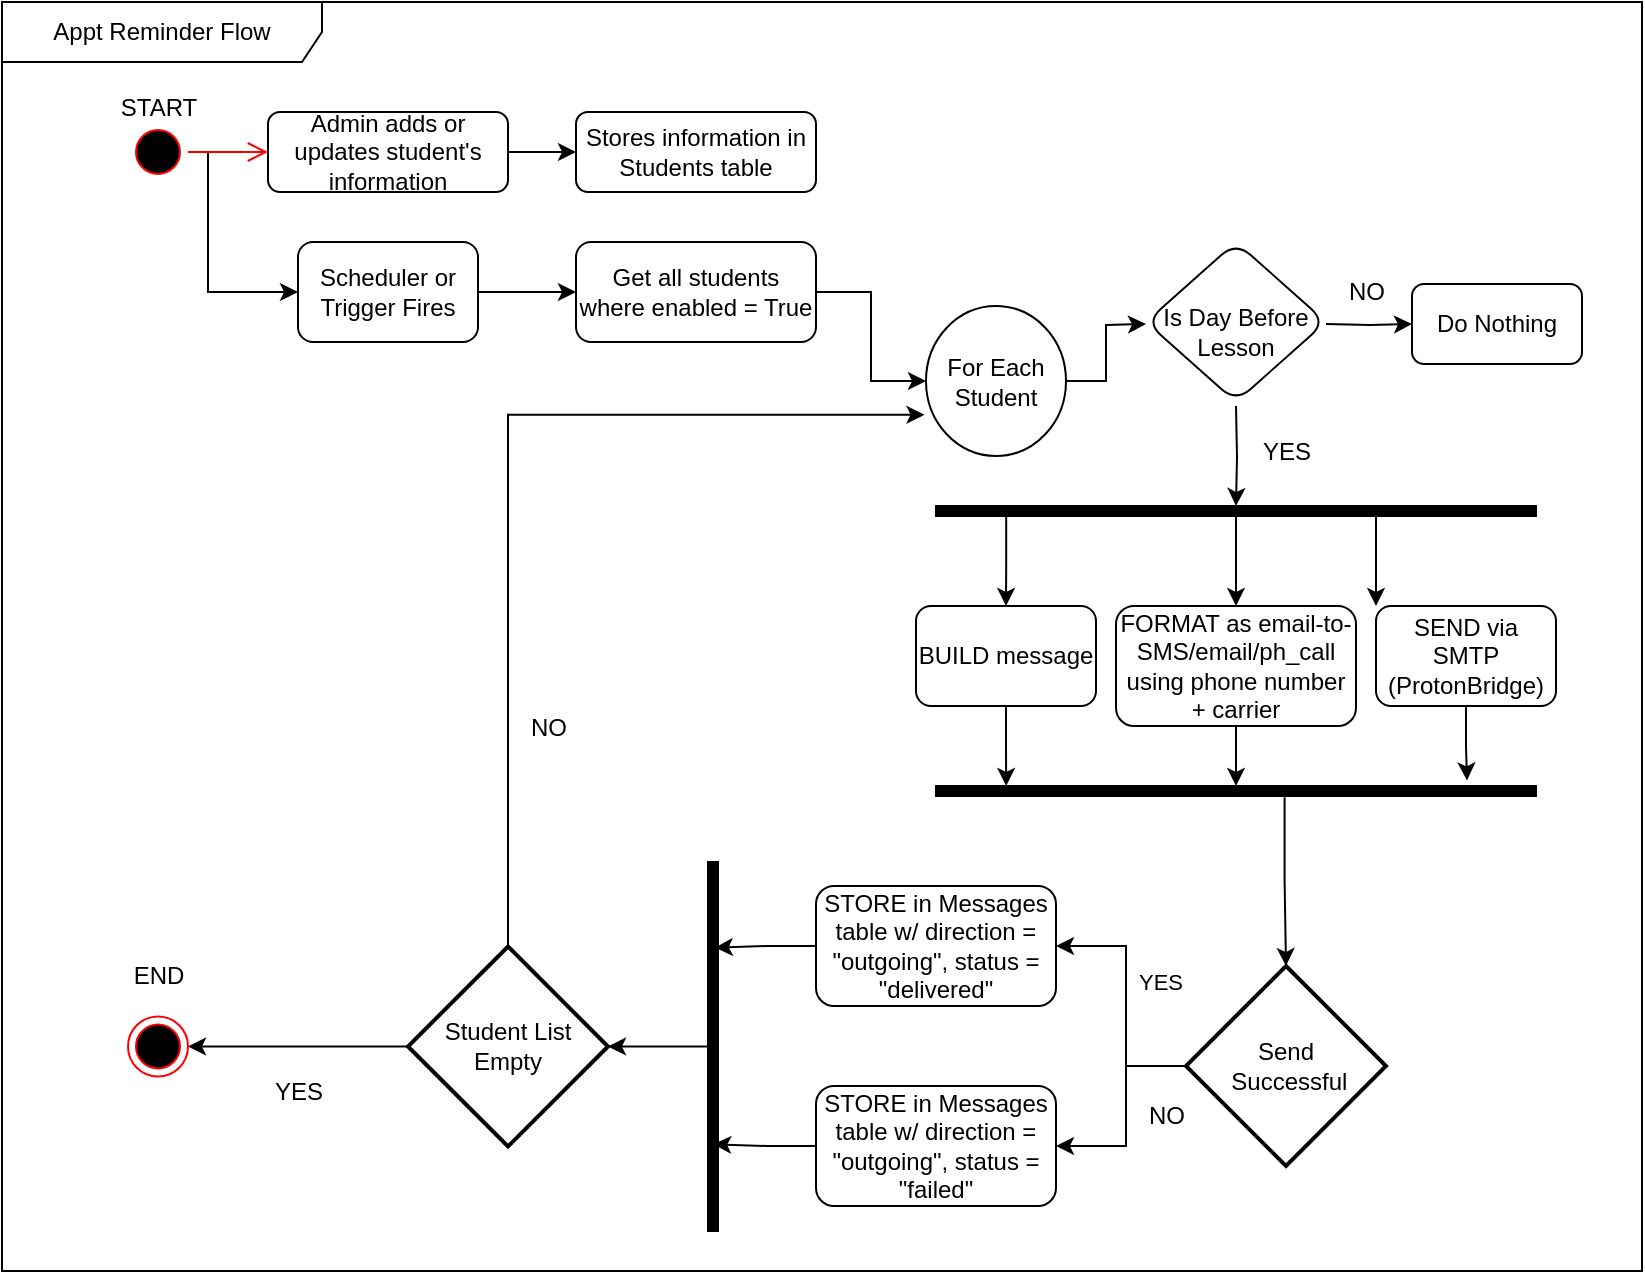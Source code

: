 <mxfile version="26.2.13">
  <diagram id="C5RBs43oDa-KdzZeNtuy" name="Page-1">
    <mxGraphModel dx="985" dy="578" grid="1" gridSize="10" guides="1" tooltips="1" connect="1" arrows="1" fold="1" page="1" pageScale="1" pageWidth="827" pageHeight="1169" math="0" shadow="0">
      <root>
        <mxCell id="WIyWlLk6GJQsqaUBKTNV-0" />
        <mxCell id="WIyWlLk6GJQsqaUBKTNV-1" parent="WIyWlLk6GJQsqaUBKTNV-0" />
        <mxCell id="V_N-slS19JyeYz-SIt-K-3" value="" style="edgeStyle=orthogonalEdgeStyle;rounded=0;orthogonalLoop=1;jettySize=auto;html=1;" edge="1" parent="WIyWlLk6GJQsqaUBKTNV-1" source="WIyWlLk6GJQsqaUBKTNV-3" target="V_N-slS19JyeYz-SIt-K-2">
          <mxGeometry relative="1" as="geometry" />
        </mxCell>
        <mxCell id="WIyWlLk6GJQsqaUBKTNV-3" value="Admin adds or updates student&#39;s information" style="rounded=1;whiteSpace=wrap;html=1;fontSize=12;glass=0;strokeWidth=1;shadow=0;" parent="WIyWlLk6GJQsqaUBKTNV-1" vertex="1">
          <mxGeometry x="140" y="75" width="120" height="40" as="geometry" />
        </mxCell>
        <mxCell id="V_N-slS19JyeYz-SIt-K-15" style="edgeStyle=orthogonalEdgeStyle;rounded=0;orthogonalLoop=1;jettySize=auto;html=1;entryX=0;entryY=0.5;entryDx=0;entryDy=0;" edge="1" parent="WIyWlLk6GJQsqaUBKTNV-1" source="V_N-slS19JyeYz-SIt-K-0" target="V_N-slS19JyeYz-SIt-K-11">
          <mxGeometry relative="1" as="geometry">
            <Array as="points">
              <mxPoint x="110" y="95" />
              <mxPoint x="110" y="165" />
            </Array>
          </mxGeometry>
        </mxCell>
        <mxCell id="V_N-slS19JyeYz-SIt-K-0" value="" style="ellipse;html=1;shape=startState;fillColor=#000000;strokeColor=#ff0000;" vertex="1" parent="WIyWlLk6GJQsqaUBKTNV-1">
          <mxGeometry x="70" y="80" width="30" height="30" as="geometry" />
        </mxCell>
        <mxCell id="V_N-slS19JyeYz-SIt-K-1" value="" style="edgeStyle=orthogonalEdgeStyle;html=1;verticalAlign=bottom;endArrow=open;endSize=8;strokeColor=#ff0000;rounded=0;entryX=0;entryY=0.5;entryDx=0;entryDy=0;" edge="1" source="V_N-slS19JyeYz-SIt-K-0" parent="WIyWlLk6GJQsqaUBKTNV-1" target="WIyWlLk6GJQsqaUBKTNV-3">
          <mxGeometry relative="1" as="geometry">
            <mxPoint x="140" y="100" as="targetPoint" />
          </mxGeometry>
        </mxCell>
        <mxCell id="V_N-slS19JyeYz-SIt-K-2" value="Stores information in Students table" style="rounded=1;whiteSpace=wrap;html=1;fontSize=12;glass=0;strokeWidth=1;shadow=0;" vertex="1" parent="WIyWlLk6GJQsqaUBKTNV-1">
          <mxGeometry x="294" y="75" width="120" height="40" as="geometry" />
        </mxCell>
        <mxCell id="V_N-slS19JyeYz-SIt-K-4" value="START" style="text;html=1;align=center;verticalAlign=middle;resizable=0;points=[];autosize=1;strokeColor=none;fillColor=none;" vertex="1" parent="WIyWlLk6GJQsqaUBKTNV-1">
          <mxGeometry x="55" y="58" width="60" height="30" as="geometry" />
        </mxCell>
        <mxCell id="V_N-slS19JyeYz-SIt-K-14" value="" style="edgeStyle=orthogonalEdgeStyle;rounded=0;orthogonalLoop=1;jettySize=auto;html=1;" edge="1" parent="WIyWlLk6GJQsqaUBKTNV-1" source="V_N-slS19JyeYz-SIt-K-11" target="V_N-slS19JyeYz-SIt-K-13">
          <mxGeometry relative="1" as="geometry" />
        </mxCell>
        <mxCell id="V_N-slS19JyeYz-SIt-K-11" value="Scheduler or Trigger Fires" style="rounded=1;whiteSpace=wrap;html=1;fontSize=12;glass=0;strokeWidth=1;shadow=0;" vertex="1" parent="WIyWlLk6GJQsqaUBKTNV-1">
          <mxGeometry x="155" y="140" width="90" height="50" as="geometry" />
        </mxCell>
        <mxCell id="V_N-slS19JyeYz-SIt-K-13" value="Get all students where enabled = True" style="rounded=1;whiteSpace=wrap;html=1;fontSize=12;glass=0;strokeWidth=1;shadow=0;" vertex="1" parent="WIyWlLk6GJQsqaUBKTNV-1">
          <mxGeometry x="294" y="140" width="120" height="50" as="geometry" />
        </mxCell>
        <mxCell id="V_N-slS19JyeYz-SIt-K-16" value="Appt Reminder Flow" style="shape=umlFrame;whiteSpace=wrap;html=1;pointerEvents=0;recursiveResize=0;container=1;collapsible=0;width=160;verticalAlign=middle;" vertex="1" parent="WIyWlLk6GJQsqaUBKTNV-1">
          <mxGeometry x="7" y="20" width="820" height="634.5" as="geometry" />
        </mxCell>
        <mxCell id="V_N-slS19JyeYz-SIt-K-57" value="Is Day Before Lesson" style="rhombus;whiteSpace=wrap;html=1;rounded=1;glass=0;strokeWidth=1;shadow=0;verticalAlign=middle;spacingBottom=-10;" vertex="1" parent="V_N-slS19JyeYz-SIt-K-16">
          <mxGeometry x="572" y="120" width="90" height="80" as="geometry" />
        </mxCell>
        <mxCell id="V_N-slS19JyeYz-SIt-K-58" value="" style="edgeStyle=orthogonalEdgeStyle;rounded=0;orthogonalLoop=1;jettySize=auto;html=1;" edge="1" parent="V_N-slS19JyeYz-SIt-K-16" source="V_N-slS19JyeYz-SIt-K-17">
          <mxGeometry relative="1" as="geometry">
            <mxPoint x="572" y="161" as="targetPoint" />
          </mxGeometry>
        </mxCell>
        <mxCell id="V_N-slS19JyeYz-SIt-K-17" value="For Each Student" style="ellipse;whiteSpace=wrap;html=1;rounded=1;glass=0;strokeWidth=1;shadow=0;" vertex="1" parent="V_N-slS19JyeYz-SIt-K-16">
          <mxGeometry x="462" y="152" width="70" height="75" as="geometry" />
        </mxCell>
        <mxCell id="V_N-slS19JyeYz-SIt-K-22" value="BUILD message" style="rounded=1;whiteSpace=wrap;html=1;fontSize=12;glass=0;strokeWidth=1;shadow=0;" vertex="1" parent="V_N-slS19JyeYz-SIt-K-16">
          <mxGeometry x="457" y="302" width="90" height="50" as="geometry" />
        </mxCell>
        <mxCell id="V_N-slS19JyeYz-SIt-K-68" value="" style="edgeStyle=orthogonalEdgeStyle;rounded=0;orthogonalLoop=1;jettySize=auto;html=1;" edge="1" parent="V_N-slS19JyeYz-SIt-K-16" source="V_N-slS19JyeYz-SIt-K-63" target="V_N-slS19JyeYz-SIt-K-23">
          <mxGeometry relative="1" as="geometry" />
        </mxCell>
        <mxCell id="V_N-slS19JyeYz-SIt-K-23" value="FORMAT as email-to-SMS/email/ph_call using phone number + carrier" style="rounded=1;whiteSpace=wrap;html=1;fontSize=12;glass=0;strokeWidth=1;shadow=0;" vertex="1" parent="V_N-slS19JyeYz-SIt-K-16">
          <mxGeometry x="557" y="302" width="120" height="60" as="geometry" />
        </mxCell>
        <mxCell id="V_N-slS19JyeYz-SIt-K-69" value="" style="edgeStyle=orthogonalEdgeStyle;rounded=0;orthogonalLoop=1;jettySize=auto;html=1;" edge="1" parent="V_N-slS19JyeYz-SIt-K-16" source="V_N-slS19JyeYz-SIt-K-63" target="V_N-slS19JyeYz-SIt-K-24">
          <mxGeometry relative="1" as="geometry">
            <Array as="points">
              <mxPoint x="705" y="255" />
              <mxPoint x="705" y="255" />
            </Array>
          </mxGeometry>
        </mxCell>
        <mxCell id="V_N-slS19JyeYz-SIt-K-24" value="SEND via SMTP (ProtonBridge)" style="rounded=1;whiteSpace=wrap;html=1;fontSize=12;glass=0;strokeWidth=1;shadow=0;" vertex="1" parent="V_N-slS19JyeYz-SIt-K-16">
          <mxGeometry x="687" y="302" width="90" height="50" as="geometry" />
        </mxCell>
        <mxCell id="V_N-slS19JyeYz-SIt-K-45" value="" style="edgeStyle=orthogonalEdgeStyle;rounded=0;orthogonalLoop=1;jettySize=auto;html=1;entryX=1;entryY=0.5;entryDx=0;entryDy=0;" edge="1" parent="V_N-slS19JyeYz-SIt-K-16" source="V_N-slS19JyeYz-SIt-K-39" target="V_N-slS19JyeYz-SIt-K-46">
          <mxGeometry relative="1" as="geometry">
            <mxPoint x="537" y="482" as="targetPoint" />
            <Array as="points">
              <mxPoint x="562" y="532" />
              <mxPoint x="562" y="472" />
            </Array>
          </mxGeometry>
        </mxCell>
        <mxCell id="V_N-slS19JyeYz-SIt-K-47" value="YES" style="edgeLabel;html=1;align=center;verticalAlign=middle;resizable=0;points=[];" vertex="1" connectable="0" parent="V_N-slS19JyeYz-SIt-K-45">
          <mxGeometry x="0.152" y="-4" relative="1" as="geometry">
            <mxPoint x="13" as="offset" />
          </mxGeometry>
        </mxCell>
        <mxCell id="V_N-slS19JyeYz-SIt-K-39" value="Send&lt;div&gt;&amp;nbsp;Successful&lt;/div&gt;" style="strokeWidth=2;html=1;shape=mxgraph.flowchart.decision;whiteSpace=wrap;" vertex="1" parent="V_N-slS19JyeYz-SIt-K-16">
          <mxGeometry x="592" y="482" width="100" height="100" as="geometry" />
        </mxCell>
        <mxCell id="V_N-slS19JyeYz-SIt-K-46" value="STORE in Messages table w/ direction = &quot;outgoing&quot;, status = &quot;delivered&quot;" style="rounded=1;whiteSpace=wrap;html=1;fontSize=12;glass=0;strokeWidth=1;shadow=0;" vertex="1" parent="V_N-slS19JyeYz-SIt-K-16">
          <mxGeometry x="407" y="442" width="120" height="60" as="geometry" />
        </mxCell>
        <mxCell id="V_N-slS19JyeYz-SIt-K-50" value="STORE in Messages table w/ direction = &quot;outgoing&quot;, status = &quot;failed&quot;" style="rounded=1;whiteSpace=wrap;html=1;fontSize=12;glass=0;strokeWidth=1;shadow=0;" vertex="1" parent="V_N-slS19JyeYz-SIt-K-16">
          <mxGeometry x="407" y="542" width="120" height="60" as="geometry" />
        </mxCell>
        <mxCell id="V_N-slS19JyeYz-SIt-K-51" style="edgeStyle=orthogonalEdgeStyle;rounded=0;orthogonalLoop=1;jettySize=auto;html=1;entryX=1;entryY=0.5;entryDx=0;entryDy=0;" edge="1" parent="V_N-slS19JyeYz-SIt-K-16" target="V_N-slS19JyeYz-SIt-K-50">
          <mxGeometry relative="1" as="geometry">
            <mxPoint x="592" y="532" as="sourcePoint" />
            <mxPoint x="504.5" y="582" as="targetPoint" />
            <Array as="points">
              <mxPoint x="562" y="532" />
              <mxPoint x="562" y="572" />
            </Array>
          </mxGeometry>
        </mxCell>
        <mxCell id="V_N-slS19JyeYz-SIt-K-52" value="NO" style="text;html=1;align=center;verticalAlign=middle;resizable=0;points=[];autosize=1;strokeColor=none;fillColor=none;" vertex="1" parent="V_N-slS19JyeYz-SIt-K-16">
          <mxGeometry x="562" y="542" width="40" height="30" as="geometry" />
        </mxCell>
        <mxCell id="V_N-slS19JyeYz-SIt-K-60" value="" style="edgeStyle=orthogonalEdgeStyle;rounded=0;orthogonalLoop=1;jettySize=auto;html=1;" edge="1" parent="V_N-slS19JyeYz-SIt-K-16" target="V_N-slS19JyeYz-SIt-K-59">
          <mxGeometry relative="1" as="geometry">
            <mxPoint x="662" y="161" as="sourcePoint" />
          </mxGeometry>
        </mxCell>
        <mxCell id="V_N-slS19JyeYz-SIt-K-59" value="Do Nothing" style="whiteSpace=wrap;html=1;rounded=1;glass=0;strokeWidth=1;shadow=0;" vertex="1" parent="V_N-slS19JyeYz-SIt-K-16">
          <mxGeometry x="705" y="141" width="85" height="40" as="geometry" />
        </mxCell>
        <mxCell id="V_N-slS19JyeYz-SIt-K-61" value="NO" style="text;html=1;align=center;verticalAlign=middle;resizable=0;points=[];autosize=1;strokeColor=none;fillColor=none;" vertex="1" parent="V_N-slS19JyeYz-SIt-K-16">
          <mxGeometry x="662" y="130" width="40" height="30" as="geometry" />
        </mxCell>
        <mxCell id="V_N-slS19JyeYz-SIt-K-64" style="edgeStyle=orthogonalEdgeStyle;rounded=0;orthogonalLoop=1;jettySize=auto;html=1;" edge="1" parent="V_N-slS19JyeYz-SIt-K-16" target="V_N-slS19JyeYz-SIt-K-63">
          <mxGeometry relative="1" as="geometry">
            <mxPoint x="617" y="202" as="sourcePoint" />
          </mxGeometry>
        </mxCell>
        <mxCell id="V_N-slS19JyeYz-SIt-K-63" value="" style="html=1;points=[];perimeter=orthogonalPerimeter;fillColor=strokeColor;direction=south;" vertex="1" parent="V_N-slS19JyeYz-SIt-K-16">
          <mxGeometry x="467" y="252" width="300" height="5" as="geometry" />
        </mxCell>
        <mxCell id="V_N-slS19JyeYz-SIt-K-70" style="edgeStyle=orthogonalEdgeStyle;rounded=0;orthogonalLoop=1;jettySize=auto;html=1;exitX=0.88;exitY=0.883;exitDx=0;exitDy=0;exitPerimeter=0;" edge="1" parent="V_N-slS19JyeYz-SIt-K-16" source="V_N-slS19JyeYz-SIt-K-63" target="V_N-slS19JyeYz-SIt-K-22">
          <mxGeometry relative="1" as="geometry" />
        </mxCell>
        <mxCell id="V_N-slS19JyeYz-SIt-K-91" value="" style="edgeStyle=orthogonalEdgeStyle;rounded=0;orthogonalLoop=1;jettySize=auto;html=1;exitX=1.12;exitY=0.419;exitDx=0;exitDy=0;exitPerimeter=0;" edge="1" parent="V_N-slS19JyeYz-SIt-K-16" source="V_N-slS19JyeYz-SIt-K-71" target="V_N-slS19JyeYz-SIt-K-39">
          <mxGeometry relative="1" as="geometry" />
        </mxCell>
        <mxCell id="V_N-slS19JyeYz-SIt-K-71" value="" style="html=1;points=[];perimeter=orthogonalPerimeter;fillColor=strokeColor;direction=south;" vertex="1" parent="V_N-slS19JyeYz-SIt-K-16">
          <mxGeometry x="467" y="392" width="300" height="5" as="geometry" />
        </mxCell>
        <mxCell id="V_N-slS19JyeYz-SIt-K-74" style="edgeStyle=orthogonalEdgeStyle;rounded=0;orthogonalLoop=1;jettySize=auto;html=1;entryX=-0.56;entryY=0.115;entryDx=0;entryDy=0;entryPerimeter=0;" edge="1" parent="V_N-slS19JyeYz-SIt-K-16" source="V_N-slS19JyeYz-SIt-K-24" target="V_N-slS19JyeYz-SIt-K-71">
          <mxGeometry relative="1" as="geometry" />
        </mxCell>
        <mxCell id="V_N-slS19JyeYz-SIt-K-75" style="edgeStyle=orthogonalEdgeStyle;rounded=0;orthogonalLoop=1;jettySize=auto;html=1;entryX=0;entryY=0.5;entryDx=0;entryDy=0;entryPerimeter=0;" edge="1" parent="V_N-slS19JyeYz-SIt-K-16" source="V_N-slS19JyeYz-SIt-K-23" target="V_N-slS19JyeYz-SIt-K-71">
          <mxGeometry relative="1" as="geometry" />
        </mxCell>
        <mxCell id="V_N-slS19JyeYz-SIt-K-76" style="edgeStyle=orthogonalEdgeStyle;rounded=0;orthogonalLoop=1;jettySize=auto;html=1;exitX=0.5;exitY=1;exitDx=0;exitDy=0;entryX=0;entryY=0.883;entryDx=0;entryDy=0;entryPerimeter=0;" edge="1" parent="V_N-slS19JyeYz-SIt-K-16" source="V_N-slS19JyeYz-SIt-K-22" target="V_N-slS19JyeYz-SIt-K-71">
          <mxGeometry relative="1" as="geometry" />
        </mxCell>
        <mxCell id="V_N-slS19JyeYz-SIt-K-77" value="YES" style="text;html=1;align=center;verticalAlign=middle;resizable=0;points=[];autosize=1;strokeColor=none;fillColor=none;" vertex="1" parent="V_N-slS19JyeYz-SIt-K-16">
          <mxGeometry x="617" y="210" width="50" height="30" as="geometry" />
        </mxCell>
        <mxCell id="V_N-slS19JyeYz-SIt-K-79" value="" style="html=1;points=[];perimeter=orthogonalPerimeter;fillColor=strokeColor;direction=west;" vertex="1" parent="V_N-slS19JyeYz-SIt-K-16">
          <mxGeometry x="353" y="430" width="5" height="184.5" as="geometry" />
        </mxCell>
        <mxCell id="V_N-slS19JyeYz-SIt-K-81" style="edgeStyle=orthogonalEdgeStyle;rounded=0;orthogonalLoop=1;jettySize=auto;html=1;exitX=0;exitY=0.5;exitDx=0;exitDy=0;entryX=0.48;entryY=0.235;entryDx=0;entryDy=0;entryPerimeter=0;" edge="1" parent="V_N-slS19JyeYz-SIt-K-16" source="V_N-slS19JyeYz-SIt-K-50" target="V_N-slS19JyeYz-SIt-K-79">
          <mxGeometry relative="1" as="geometry" />
        </mxCell>
        <mxCell id="V_N-slS19JyeYz-SIt-K-87" style="edgeStyle=orthogonalEdgeStyle;rounded=0;orthogonalLoop=1;jettySize=auto;html=1;entryX=1;entryY=0.5;entryDx=0;entryDy=0;" edge="1" parent="V_N-slS19JyeYz-SIt-K-16" source="V_N-slS19JyeYz-SIt-K-83" target="V_N-slS19JyeYz-SIt-K-86">
          <mxGeometry relative="1" as="geometry" />
        </mxCell>
        <mxCell id="V_N-slS19JyeYz-SIt-K-83" value="Student List Empty" style="strokeWidth=2;html=1;shape=mxgraph.flowchart.decision;whiteSpace=wrap;" vertex="1" parent="V_N-slS19JyeYz-SIt-K-16">
          <mxGeometry x="203" y="472.25" width="100" height="100" as="geometry" />
        </mxCell>
        <mxCell id="V_N-slS19JyeYz-SIt-K-84" style="edgeStyle=orthogonalEdgeStyle;rounded=0;orthogonalLoop=1;jettySize=auto;html=1;exitX=0.5;exitY=0;exitDx=0;exitDy=0;exitPerimeter=0;entryX=-0.011;entryY=0.725;entryDx=0;entryDy=0;entryPerimeter=0;" edge="1" parent="V_N-slS19JyeYz-SIt-K-16" source="V_N-slS19JyeYz-SIt-K-83" target="V_N-slS19JyeYz-SIt-K-17">
          <mxGeometry relative="1" as="geometry" />
        </mxCell>
        <mxCell id="V_N-slS19JyeYz-SIt-K-86" value="" style="ellipse;html=1;shape=endState;fillColor=#000000;strokeColor=#ff0000;" vertex="1" parent="V_N-slS19JyeYz-SIt-K-16">
          <mxGeometry x="63" y="507.25" width="30" height="30" as="geometry" />
        </mxCell>
        <mxCell id="V_N-slS19JyeYz-SIt-K-88" value="END" style="text;html=1;align=center;verticalAlign=middle;resizable=0;points=[];autosize=1;strokeColor=none;fillColor=none;" vertex="1" parent="V_N-slS19JyeYz-SIt-K-16">
          <mxGeometry x="53" y="472" width="50" height="30" as="geometry" />
        </mxCell>
        <mxCell id="V_N-slS19JyeYz-SIt-K-89" style="edgeStyle=orthogonalEdgeStyle;rounded=0;orthogonalLoop=1;jettySize=auto;html=1;entryX=1;entryY=0.5;entryDx=0;entryDy=0;entryPerimeter=0;" edge="1" parent="V_N-slS19JyeYz-SIt-K-16" source="V_N-slS19JyeYz-SIt-K-79" target="V_N-slS19JyeYz-SIt-K-83">
          <mxGeometry relative="1" as="geometry" />
        </mxCell>
        <mxCell id="V_N-slS19JyeYz-SIt-K-90" value="YES" style="text;html=1;align=center;verticalAlign=middle;resizable=0;points=[];autosize=1;strokeColor=none;fillColor=none;" vertex="1" parent="V_N-slS19JyeYz-SIt-K-16">
          <mxGeometry x="123" y="530" width="50" height="30" as="geometry" />
        </mxCell>
        <mxCell id="V_N-slS19JyeYz-SIt-K-92" style="edgeStyle=orthogonalEdgeStyle;rounded=0;orthogonalLoop=1;jettySize=auto;html=1;exitX=0;exitY=0.5;exitDx=0;exitDy=0;entryX=0.32;entryY=0.768;entryDx=0;entryDy=0;entryPerimeter=0;" edge="1" parent="V_N-slS19JyeYz-SIt-K-16" source="V_N-slS19JyeYz-SIt-K-46" target="V_N-slS19JyeYz-SIt-K-79">
          <mxGeometry relative="1" as="geometry" />
        </mxCell>
        <mxCell id="V_N-slS19JyeYz-SIt-K-18" value="" style="edgeStyle=orthogonalEdgeStyle;rounded=0;orthogonalLoop=1;jettySize=auto;html=1;exitX=1;exitY=0.5;exitDx=0;exitDy=0;" edge="1" parent="WIyWlLk6GJQsqaUBKTNV-1" source="V_N-slS19JyeYz-SIt-K-13" target="V_N-slS19JyeYz-SIt-K-17">
          <mxGeometry relative="1" as="geometry">
            <mxPoint x="426" y="247" as="sourcePoint" />
          </mxGeometry>
        </mxCell>
        <mxCell id="V_N-slS19JyeYz-SIt-K-85" value="NO" style="text;html=1;align=center;verticalAlign=middle;resizable=0;points=[];autosize=1;strokeColor=none;fillColor=none;" vertex="1" parent="WIyWlLk6GJQsqaUBKTNV-1">
          <mxGeometry x="260" y="368" width="40" height="30" as="geometry" />
        </mxCell>
      </root>
    </mxGraphModel>
  </diagram>
</mxfile>
